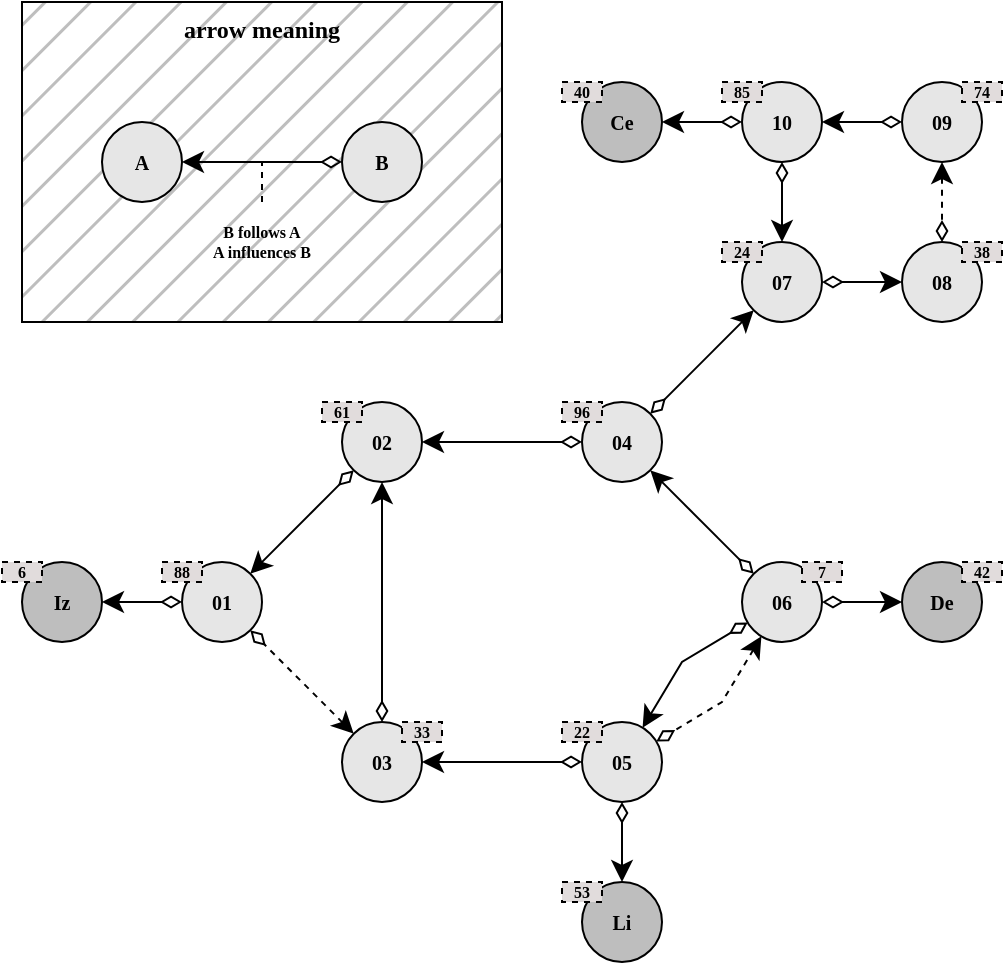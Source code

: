<mxfile version="26.0.9">
  <diagram name="page 1" id="qVR1apmD6zJQwRJWvuhT">
    <mxGraphModel dx="230" dy="826" grid="1" gridSize="10" guides="0" tooltips="1" connect="0" arrows="0" fold="1" page="0" pageScale="1" pageWidth="1" pageHeight="1" math="0" shadow="0">
      <root>
        <mxCell id="0" />
        <mxCell id="1" parent="0" />
        <mxCell id="KwJuDZs4jaI91m34SEeo-4" value="arrow meaning" style="dropTarget=0;fillColor=#BEBEBE;fontFamily=Source Sans Pro;verticalAlign=top;fillStyle=hatch;strokeColor=default;perimeterSpacing=1;rounded=0;glass=0;shadow=0;align=center;labelBackgroundColor=none;labelBorderColor=none;textShadow=0;fontStyle=1;spacing=2;html=1;whiteSpace=wrap;" parent="1" vertex="1">
          <mxGeometry x="1440" y="80" width="240" height="160" as="geometry" />
        </mxCell>
        <mxCell id="KwJuDZs4jaI91m34SEeo-23" value="A" style="ellipse;whiteSpace=wrap;html=1;aspect=fixed;fontFamily=Source Sans Pro;fillColor=#E6E6E6;fillStyle=solid;fontStyle=1;verticalAlign=middle;align=center;fontSize=10;" parent="1" vertex="1">
          <mxGeometry x="1480" y="140" width="40" height="40" as="geometry" />
        </mxCell>
        <mxCell id="KwJuDZs4jaI91m34SEeo-25" value="B" style="ellipse;whiteSpace=wrap;html=1;aspect=fixed;fontFamily=Source Sans Pro;fillColor=#E6E6E6;fillStyle=solid;fontStyle=1;verticalAlign=middle;align=center;fontSize=10;" parent="1" vertex="1">
          <mxGeometry x="1600" y="140" width="40" height="40" as="geometry" />
        </mxCell>
        <mxCell id="KwJuDZs4jaI91m34SEeo-26" value="" style="endArrow=diamondThin;html=1;rounded=0;endSize=8;startArrow=classic;startFill=1;endFill=0;startSize=8;jumpSize=5;fontFamily=Source Code Pro;fontSize=50;" parent="1" source="KwJuDZs4jaI91m34SEeo-23" target="KwJuDZs4jaI91m34SEeo-25" edge="1">
          <mxGeometry width="50" height="50" relative="1" as="geometry">
            <mxPoint x="1828" y="346" as="sourcePoint" />
            <mxPoint x="1872" y="434" as="targetPoint" />
          </mxGeometry>
        </mxCell>
        <mxCell id="KwJuDZs4jaI91m34SEeo-28" value="&lt;div&gt;B follows A&lt;/div&gt;A influences B" style="text;html=1;align=center;verticalAlign=middle;whiteSpace=wrap;rounded=0;fontFamily=Source Sans Pro;fontSize=8;fontStyle=1;fillColor=none;" parent="1" vertex="1">
          <mxGeometry x="1500" y="180" width="120" height="40" as="geometry" />
        </mxCell>
        <mxCell id="KwJuDZs4jaI91m34SEeo-29" value="" style="endArrow=none;html=1;rounded=0;endSize=10;startArrow=none;startFill=0;endFill=0;startSize=10;jumpSize=5;fontFamily=Source Code Pro;fontSize=50;edgeStyle=orthogonalEdgeStyle;dashed=1;" parent="1" source="KwJuDZs4jaI91m34SEeo-28" edge="1">
          <mxGeometry width="50" height="50" relative="1" as="geometry">
            <mxPoint x="1370" y="470" as="sourcePoint" />
            <mxPoint x="1560" y="160" as="targetPoint" />
          </mxGeometry>
        </mxCell>
        <mxCell id="KhNc6csPzSfjd1sM-tKL-1" value="" style="endArrow=diamondThin;html=1;rounded=0;endSize=8;startArrow=classic;startFill=1;endFill=0;startSize=8;jumpSize=5;fontFamily=Source Code Pro;fontSize=50;" parent="1" source="KhNc6csPzSfjd1sM-tKL-2" target="KhNc6csPzSfjd1sM-tKL-11" edge="1">
          <mxGeometry width="50" height="50" relative="1" as="geometry">
            <mxPoint x="1410" y="290" as="sourcePoint" />
            <mxPoint x="1600" y="320" as="targetPoint" />
          </mxGeometry>
        </mxCell>
        <mxCell id="KhNc6csPzSfjd1sM-tKL-2" value="01" style="ellipse;whiteSpace=wrap;html=1;aspect=fixed;fontFamily=Source Sans Pro;fillColor=#E6E6E6;fillStyle=solid;fontStyle=1;verticalAlign=middle;align=center;fontSize=10;" parent="1" vertex="1">
          <mxGeometry x="1520" y="360" width="40" height="40" as="geometry" />
        </mxCell>
        <mxCell id="KhNc6csPzSfjd1sM-tKL-3" value="Iz" style="ellipse;whiteSpace=wrap;html=1;aspect=fixed;fontFamily=Source Sans Pro;fillColor=#BEBEBE;fillStyle=solid;fontStyle=1;verticalAlign=middle;align=center;fontSize=10;" parent="1" vertex="1">
          <mxGeometry x="1440" y="360" width="40" height="40" as="geometry" />
        </mxCell>
        <mxCell id="KhNc6csPzSfjd1sM-tKL-4" value="De" style="ellipse;whiteSpace=wrap;html=1;aspect=fixed;fontFamily=Source Sans Pro;fillColor=#BEBEBE;fillStyle=solid;fontStyle=1;verticalAlign=middle;align=center;fontSize=10;" parent="1" vertex="1">
          <mxGeometry x="1880" y="360" width="40" height="40" as="geometry" />
        </mxCell>
        <mxCell id="KhNc6csPzSfjd1sM-tKL-5" value="Ce" style="ellipse;whiteSpace=wrap;html=1;aspect=fixed;fontFamily=Source Sans Pro;fillColor=#BEBEBE;fillStyle=solid;fontStyle=1;verticalAlign=middle;align=center;fontSize=10;" parent="1" vertex="1">
          <mxGeometry x="1720" y="120" width="40" height="40" as="geometry" />
        </mxCell>
        <mxCell id="KhNc6csPzSfjd1sM-tKL-6" value="Li" style="ellipse;whiteSpace=wrap;html=1;aspect=fixed;fontFamily=Source Sans Pro;fillColor=#BEBEBE;fillStyle=solid;fontStyle=1;verticalAlign=middle;align=center;fontSize=10;" parent="1" vertex="1">
          <mxGeometry x="1720" y="520" width="40" height="40" as="geometry" />
        </mxCell>
        <mxCell id="KhNc6csPzSfjd1sM-tKL-7" value="" style="endArrow=diamondThin;html=1;rounded=0;endSize=8;startArrow=classic;startFill=1;endFill=0;startSize=8;jumpSize=5;fontFamily=Source Code Pro;fontSize=50;" parent="1" source="KhNc6csPzSfjd1sM-tKL-3" target="KhNc6csPzSfjd1sM-tKL-2" edge="1">
          <mxGeometry width="50" height="50" relative="1" as="geometry">
            <mxPoint x="1639" y="248" as="sourcePoint" />
            <mxPoint x="1661" y="292" as="targetPoint" />
          </mxGeometry>
        </mxCell>
        <mxCell id="KhNc6csPzSfjd1sM-tKL-8" value="" style="endArrow=diamondThin;html=1;rounded=0;endSize=8;startArrow=classic;startFill=1;endFill=0;startSize=8;jumpSize=5;fontFamily=Source Code Pro;fontSize=50;" parent="1" source="KhNc6csPzSfjd1sM-tKL-4" target="KhNc6csPzSfjd1sM-tKL-19" edge="1">
          <mxGeometry width="50" height="50" relative="1" as="geometry">
            <mxPoint x="1630" y="170" as="sourcePoint" />
            <mxPoint x="1700" y="200" as="targetPoint" />
          </mxGeometry>
        </mxCell>
        <mxCell id="KhNc6csPzSfjd1sM-tKL-9" value="" style="endArrow=diamondThin;html=1;rounded=0;endSize=8;startArrow=classic;startFill=1;endFill=0;startSize=8;jumpSize=5;fontFamily=Source Code Pro;fontSize=50;" parent="1" source="KhNc6csPzSfjd1sM-tKL-5" target="KhNc6csPzSfjd1sM-tKL-26" edge="1">
          <mxGeometry width="50" height="50" relative="1" as="geometry">
            <mxPoint x="1880" y="130" as="sourcePoint" />
            <mxPoint x="1950" y="160" as="targetPoint" />
          </mxGeometry>
        </mxCell>
        <mxCell id="KhNc6csPzSfjd1sM-tKL-10" value="" style="endArrow=diamondThin;html=1;rounded=0;endSize=8;startArrow=classic;startFill=1;endFill=0;startSize=8;jumpSize=5;fontFamily=Source Code Pro;fontSize=50;" parent="1" source="KhNc6csPzSfjd1sM-tKL-6" target="KhNc6csPzSfjd1sM-tKL-17" edge="1">
          <mxGeometry width="50" height="50" relative="1" as="geometry">
            <mxPoint x="1790" y="170" as="sourcePoint" />
            <mxPoint x="1860" y="200" as="targetPoint" />
          </mxGeometry>
        </mxCell>
        <mxCell id="KhNc6csPzSfjd1sM-tKL-11" value="02" style="ellipse;whiteSpace=wrap;html=1;aspect=fixed;fontFamily=Source Sans Pro;fillColor=#E6E6E6;fillStyle=solid;fontStyle=1;verticalAlign=middle;align=center;fontSize=10;" parent="1" vertex="1">
          <mxGeometry x="1600" y="280" width="40" height="40" as="geometry" />
        </mxCell>
        <mxCell id="KhNc6csPzSfjd1sM-tKL-12" value="03" style="ellipse;whiteSpace=wrap;html=1;aspect=fixed;fontFamily=Source Sans Pro;fillColor=#E6E6E6;fillStyle=solid;fontStyle=1;verticalAlign=middle;align=center;fontSize=10;" parent="1" vertex="1">
          <mxGeometry x="1600" y="440" width="40" height="40" as="geometry" />
        </mxCell>
        <mxCell id="KhNc6csPzSfjd1sM-tKL-13" value="" style="endArrow=diamondThin;html=1;rounded=0;endSize=8;startArrow=classic;startFill=1;endFill=0;startSize=8;jumpSize=5;fontFamily=Source Code Pro;fontSize=50;dashed=1;" parent="1" source="KhNc6csPzSfjd1sM-tKL-12" target="KhNc6csPzSfjd1sM-tKL-2" edge="1">
          <mxGeometry width="50" height="50" relative="1" as="geometry">
            <mxPoint x="1566" y="378" as="sourcePoint" />
            <mxPoint x="1614" y="342" as="targetPoint" />
          </mxGeometry>
        </mxCell>
        <mxCell id="KhNc6csPzSfjd1sM-tKL-14" value="" style="endArrow=diamondThin;html=1;rounded=0;endSize=8;startArrow=classic;startFill=1;endFill=0;startSize=8;jumpSize=5;fontFamily=Source Code Pro;fontSize=50;" parent="1" source="KhNc6csPzSfjd1sM-tKL-11" target="KhNc6csPzSfjd1sM-tKL-12" edge="1">
          <mxGeometry width="50" height="50" relative="1" as="geometry">
            <mxPoint x="1614" y="438" as="sourcePoint" />
            <mxPoint x="1566" y="402" as="targetPoint" />
          </mxGeometry>
        </mxCell>
        <mxCell id="KhNc6csPzSfjd1sM-tKL-15" value="04" style="ellipse;whiteSpace=wrap;html=1;aspect=fixed;fontFamily=Source Sans Pro;fillColor=#E6E6E6;fillStyle=solid;fontStyle=1;verticalAlign=middle;align=center;fontSize=10;" parent="1" vertex="1">
          <mxGeometry x="1720" y="280" width="40" height="40" as="geometry" />
        </mxCell>
        <mxCell id="KhNc6csPzSfjd1sM-tKL-16" value="" style="endArrow=diamondThin;html=1;rounded=0;endSize=8;startArrow=classic;startFill=1;endFill=0;startSize=8;jumpSize=5;fontFamily=Source Code Pro;fontSize=50;" parent="1" source="KhNc6csPzSfjd1sM-tKL-11" target="KhNc6csPzSfjd1sM-tKL-15" edge="1">
          <mxGeometry width="50" height="50" relative="1" as="geometry">
            <mxPoint x="1566" y="378" as="sourcePoint" />
            <mxPoint x="1614" y="342" as="targetPoint" />
          </mxGeometry>
        </mxCell>
        <mxCell id="KhNc6csPzSfjd1sM-tKL-17" value="05" style="ellipse;whiteSpace=wrap;html=1;aspect=fixed;fontFamily=Source Sans Pro;fillColor=#E6E6E6;fillStyle=solid;fontStyle=1;verticalAlign=middle;align=center;fontSize=10;" parent="1" vertex="1">
          <mxGeometry x="1720" y="440" width="40" height="40" as="geometry" />
        </mxCell>
        <mxCell id="KhNc6csPzSfjd1sM-tKL-18" value="" style="endArrow=diamondThin;html=1;rounded=0;endSize=8;startArrow=classic;startFill=1;endFill=0;startSize=8;jumpSize=5;fontFamily=Source Code Pro;fontSize=50;" parent="1" source="KhNc6csPzSfjd1sM-tKL-12" target="KhNc6csPzSfjd1sM-tKL-17" edge="1">
          <mxGeometry width="50" height="50" relative="1" as="geometry">
            <mxPoint x="1630" y="330" as="sourcePoint" />
            <mxPoint x="1730" y="530" as="targetPoint" />
          </mxGeometry>
        </mxCell>
        <mxCell id="KhNc6csPzSfjd1sM-tKL-19" value="06" style="ellipse;whiteSpace=wrap;html=1;aspect=fixed;fontFamily=Source Sans Pro;fillColor=#E6E6E6;fillStyle=solid;fontStyle=1;verticalAlign=middle;align=center;fontSize=10;" parent="1" vertex="1">
          <mxGeometry x="1800" y="360" width="40" height="40" as="geometry" />
        </mxCell>
        <mxCell id="KhNc6csPzSfjd1sM-tKL-20" value="07" style="ellipse;whiteSpace=wrap;html=1;aspect=fixed;fontFamily=Source Sans Pro;fillColor=#E6E6E6;fillStyle=solid;fontStyle=1;verticalAlign=middle;align=center;fontSize=10;" parent="1" vertex="1">
          <mxGeometry x="1800" y="200" width="40" height="40" as="geometry" />
        </mxCell>
        <mxCell id="KhNc6csPzSfjd1sM-tKL-21" value="" style="endArrow=diamondThin;html=1;rounded=0;endSize=8;startArrow=classic;startFill=1;endFill=0;startSize=8;jumpSize=5;fontFamily=Source Code Pro;fontSize=50;" parent="1" source="KhNc6csPzSfjd1sM-tKL-17" target="KhNc6csPzSfjd1sM-tKL-19" edge="1">
          <mxGeometry width="50" height="50" relative="1" as="geometry">
            <mxPoint x="1650" y="470" as="sourcePoint" />
            <mxPoint x="1730" y="470" as="targetPoint" />
            <Array as="points">
              <mxPoint x="1770" y="410" />
            </Array>
          </mxGeometry>
        </mxCell>
        <mxCell id="KhNc6csPzSfjd1sM-tKL-22" value="" style="endArrow=diamondThin;html=1;rounded=0;endSize=8;startArrow=classic;startFill=1;endFill=0;startSize=8;jumpSize=5;fontFamily=Source Code Pro;fontSize=50;dashed=1;" parent="1" source="KhNc6csPzSfjd1sM-tKL-19" target="KhNc6csPzSfjd1sM-tKL-17" edge="1">
          <mxGeometry width="50" height="50" relative="1" as="geometry">
            <mxPoint x="1764" y="456" as="sourcePoint" />
            <mxPoint x="1816" y="404" as="targetPoint" />
            <Array as="points">
              <mxPoint x="1790" y="430" />
            </Array>
          </mxGeometry>
        </mxCell>
        <mxCell id="KhNc6csPzSfjd1sM-tKL-23" value="" style="endArrow=diamondThin;html=1;rounded=0;endSize=8;startArrow=classic;startFill=1;endFill=0;startSize=8;jumpSize=5;fontFamily=Source Code Pro;fontSize=50;" parent="1" source="KhNc6csPzSfjd1sM-tKL-15" target="KhNc6csPzSfjd1sM-tKL-19" edge="1">
          <mxGeometry width="50" height="50" relative="1" as="geometry">
            <mxPoint x="1650" y="310" as="sourcePoint" />
            <mxPoint x="1730" y="310" as="targetPoint" />
          </mxGeometry>
        </mxCell>
        <mxCell id="KhNc6csPzSfjd1sM-tKL-24" value="08" style="ellipse;whiteSpace=wrap;html=1;aspect=fixed;fontFamily=Source Sans Pro;fillColor=#E6E6E6;fillStyle=solid;fontStyle=1;verticalAlign=middle;align=center;fontSize=10;" parent="1" vertex="1">
          <mxGeometry x="1880" y="200" width="40" height="40" as="geometry" />
        </mxCell>
        <mxCell id="KhNc6csPzSfjd1sM-tKL-25" value="09" style="ellipse;whiteSpace=wrap;html=1;aspect=fixed;fontFamily=Source Sans Pro;fillColor=#E6E6E6;fillStyle=solid;fontStyle=1;verticalAlign=middle;align=center;fontSize=10;" parent="1" vertex="1">
          <mxGeometry x="1880" y="120" width="40" height="40" as="geometry" />
        </mxCell>
        <mxCell id="KhNc6csPzSfjd1sM-tKL-26" value="10" style="ellipse;whiteSpace=wrap;html=1;aspect=fixed;fontFamily=Source Sans Pro;fillColor=#E6E6E6;fillStyle=solid;fontStyle=1;verticalAlign=middle;align=center;fontSize=10;" parent="1" vertex="1">
          <mxGeometry x="1800" y="120" width="40" height="40" as="geometry" />
        </mxCell>
        <mxCell id="KhNc6csPzSfjd1sM-tKL-27" value="" style="endArrow=diamondThin;html=1;rounded=0;endSize=8;startArrow=classic;startFill=1;endFill=0;startSize=8;jumpSize=5;fontFamily=Source Code Pro;fontSize=50;dashed=1;" parent="1" source="KhNc6csPzSfjd1sM-tKL-25" target="KhNc6csPzSfjd1sM-tKL-24" edge="1">
          <mxGeometry width="50" height="50" relative="1" as="geometry">
            <mxPoint x="1764" y="324" as="sourcePoint" />
            <mxPoint x="1816" y="376" as="targetPoint" />
          </mxGeometry>
        </mxCell>
        <mxCell id="KhNc6csPzSfjd1sM-tKL-28" value="" style="endArrow=diamondThin;html=1;rounded=0;endSize=8;startArrow=classic;startFill=1;endFill=0;startSize=8;jumpSize=5;fontFamily=Source Code Pro;fontSize=50;" parent="1" source="KhNc6csPzSfjd1sM-tKL-24" target="KhNc6csPzSfjd1sM-tKL-20" edge="1">
          <mxGeometry width="50" height="50" relative="1" as="geometry">
            <mxPoint x="1774" y="334" as="sourcePoint" />
            <mxPoint x="1826" y="386" as="targetPoint" />
          </mxGeometry>
        </mxCell>
        <mxCell id="KhNc6csPzSfjd1sM-tKL-29" value="" style="endArrow=diamondThin;html=1;rounded=0;endSize=8;startArrow=classic;startFill=1;endFill=0;startSize=8;jumpSize=5;fontFamily=Source Code Pro;fontSize=50;" parent="1" source="KhNc6csPzSfjd1sM-tKL-20" target="KhNc6csPzSfjd1sM-tKL-26" edge="1">
          <mxGeometry width="50" height="50" relative="1" as="geometry">
            <mxPoint x="1890" y="230" as="sourcePoint" />
            <mxPoint x="1850" y="230" as="targetPoint" />
          </mxGeometry>
        </mxCell>
        <mxCell id="KhNc6csPzSfjd1sM-tKL-30" value="" style="endArrow=diamondThin;html=1;rounded=0;endSize=8;startArrow=classic;startFill=1;endFill=0;startSize=8;jumpSize=5;fontFamily=Source Code Pro;fontSize=50;" parent="1" source="KhNc6csPzSfjd1sM-tKL-26" target="KhNc6csPzSfjd1sM-tKL-25" edge="1">
          <mxGeometry width="50" height="50" relative="1" as="geometry">
            <mxPoint x="1830" y="210" as="sourcePoint" />
            <mxPoint x="1830" y="170" as="targetPoint" />
          </mxGeometry>
        </mxCell>
        <mxCell id="KhNc6csPzSfjd1sM-tKL-31" value="" style="endArrow=diamondThin;html=1;rounded=0;endSize=8;startArrow=classic;startFill=1;endFill=0;startSize=8;jumpSize=5;fontFamily=Source Code Pro;fontSize=50;" parent="1" source="KhNc6csPzSfjd1sM-tKL-20" target="KhNc6csPzSfjd1sM-tKL-15" edge="1">
          <mxGeometry width="50" height="50" relative="1" as="geometry">
            <mxPoint x="1850" y="150" as="sourcePoint" />
            <mxPoint x="1890" y="150" as="targetPoint" />
          </mxGeometry>
        </mxCell>
        <mxCell id="KhNc6csPzSfjd1sM-tKL-32" value="6" style="text;html=1;align=center;verticalAlign=middle;whiteSpace=wrap;rounded=0;fontFamily=Source Code Pro;fontSize=8;fontStyle=1;fillColor=#E1DCDC;strokeColor=default;dashed=1;" parent="1" vertex="1">
          <mxGeometry x="1430" y="360" width="20" height="10" as="geometry" />
        </mxCell>
        <mxCell id="KhNc6csPzSfjd1sM-tKL-33" value="88" style="text;html=1;align=center;verticalAlign=middle;whiteSpace=wrap;rounded=0;fontFamily=Source Code Pro;fontSize=8;fontStyle=1;fillColor=#E1DCDC;strokeColor=default;dashed=1;" parent="1" vertex="1">
          <mxGeometry x="1510" y="360" width="20" height="10" as="geometry" />
        </mxCell>
        <mxCell id="sxzRN0KnX-NExCNtBNOz-1" value="61" style="text;html=1;align=center;verticalAlign=middle;whiteSpace=wrap;rounded=0;fontFamily=Source Code Pro;fontSize=8;fontStyle=1;fillColor=#E1DCDC;strokeColor=default;dashed=1;" vertex="1" parent="1">
          <mxGeometry x="1590" y="280" width="20" height="10" as="geometry" />
        </mxCell>
        <mxCell id="sxzRN0KnX-NExCNtBNOz-2" value="33" style="text;html=1;align=center;verticalAlign=middle;whiteSpace=wrap;rounded=0;fontFamily=Source Code Pro;fontSize=8;fontStyle=1;fillColor=#E1DCDC;strokeColor=default;dashed=1;" vertex="1" parent="1">
          <mxGeometry x="1630" y="440" width="20" height="10" as="geometry" />
        </mxCell>
        <mxCell id="sxzRN0KnX-NExCNtBNOz-3" value="96" style="text;html=1;align=center;verticalAlign=middle;whiteSpace=wrap;rounded=0;fontFamily=Source Code Pro;fontSize=8;fontStyle=1;fillColor=#E1DCDC;strokeColor=default;dashed=1;" vertex="1" parent="1">
          <mxGeometry x="1710" y="280" width="20" height="10" as="geometry" />
        </mxCell>
        <mxCell id="sxzRN0KnX-NExCNtBNOz-4" value="7" style="text;html=1;align=center;verticalAlign=middle;whiteSpace=wrap;rounded=0;fontFamily=Source Code Pro;fontSize=8;fontStyle=1;fillColor=#E1DCDC;strokeColor=default;dashed=1;" vertex="1" parent="1">
          <mxGeometry x="1830" y="360" width="20" height="10" as="geometry" />
        </mxCell>
        <mxCell id="sxzRN0KnX-NExCNtBNOz-5" value="42" style="text;html=1;align=center;verticalAlign=middle;whiteSpace=wrap;rounded=0;fontFamily=Source Code Pro;fontSize=8;fontStyle=1;fillColor=#E1DCDC;strokeColor=default;dashed=1;" vertex="1" parent="1">
          <mxGeometry x="1910" y="360" width="20" height="10" as="geometry" />
        </mxCell>
        <mxCell id="sxzRN0KnX-NExCNtBNOz-6" value="53" style="text;html=1;align=center;verticalAlign=middle;whiteSpace=wrap;rounded=0;fontFamily=Source Code Pro;fontSize=8;fontStyle=1;fillColor=#E1DCDC;strokeColor=default;dashed=1;" vertex="1" parent="1">
          <mxGeometry x="1710" y="520" width="20" height="10" as="geometry" />
        </mxCell>
        <mxCell id="sxzRN0KnX-NExCNtBNOz-7" value="22" style="text;html=1;align=center;verticalAlign=middle;whiteSpace=wrap;rounded=0;fontFamily=Source Code Pro;fontSize=8;fontStyle=1;fillColor=#E1DCDC;strokeColor=default;dashed=1;" vertex="1" parent="1">
          <mxGeometry x="1710" y="440" width="20" height="10" as="geometry" />
        </mxCell>
        <mxCell id="sxzRN0KnX-NExCNtBNOz-9" value="24" style="text;html=1;align=center;verticalAlign=middle;whiteSpace=wrap;rounded=0;fontFamily=Source Code Pro;fontSize=8;fontStyle=1;fillColor=#E1DCDC;strokeColor=default;dashed=1;" vertex="1" parent="1">
          <mxGeometry x="1790" y="200" width="20" height="10" as="geometry" />
        </mxCell>
        <mxCell id="sxzRN0KnX-NExCNtBNOz-10" value="38" style="text;html=1;align=center;verticalAlign=middle;whiteSpace=wrap;rounded=0;fontFamily=Source Code Pro;fontSize=8;fontStyle=1;fillColor=#E1DCDC;strokeColor=default;dashed=1;" vertex="1" parent="1">
          <mxGeometry x="1910" y="200" width="20" height="10" as="geometry" />
        </mxCell>
        <mxCell id="sxzRN0KnX-NExCNtBNOz-11" value="74" style="text;html=1;align=center;verticalAlign=middle;whiteSpace=wrap;rounded=0;fontFamily=Source Code Pro;fontSize=8;fontStyle=1;fillColor=#E1DCDC;strokeColor=default;dashed=1;" vertex="1" parent="1">
          <mxGeometry x="1910" y="120" width="20" height="10" as="geometry" />
        </mxCell>
        <mxCell id="sxzRN0KnX-NExCNtBNOz-12" value="85" style="text;html=1;align=center;verticalAlign=middle;whiteSpace=wrap;rounded=0;fontFamily=Source Code Pro;fontSize=8;fontStyle=1;fillColor=#E1DCDC;strokeColor=default;dashed=1;" vertex="1" parent="1">
          <mxGeometry x="1790" y="120" width="20" height="10" as="geometry" />
        </mxCell>
        <mxCell id="sxzRN0KnX-NExCNtBNOz-13" value="40" style="text;html=1;align=center;verticalAlign=middle;whiteSpace=wrap;rounded=0;fontFamily=Source Code Pro;fontSize=8;fontStyle=1;fillColor=#E1DCDC;strokeColor=default;dashed=1;" vertex="1" parent="1">
          <mxGeometry x="1710" y="120" width="20" height="10" as="geometry" />
        </mxCell>
      </root>
    </mxGraphModel>
  </diagram>
</mxfile>

